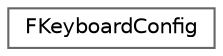 digraph "Graphical Class Hierarchy"
{
 // INTERACTIVE_SVG=YES
 // LATEX_PDF_SIZE
  bgcolor="transparent";
  edge [fontname=Helvetica,fontsize=10,labelfontname=Helvetica,labelfontsize=10];
  node [fontname=Helvetica,fontsize=10,shape=box,height=0.2,width=0.4];
  rankdir="LR";
  Node0 [id="Node000000",label="FKeyboardConfig",height=0.2,width=0.4,color="grey40", fillcolor="white", style="filled",URL="$d0/d95/structFKeyboardConfig.html",tooltip=" "];
}
